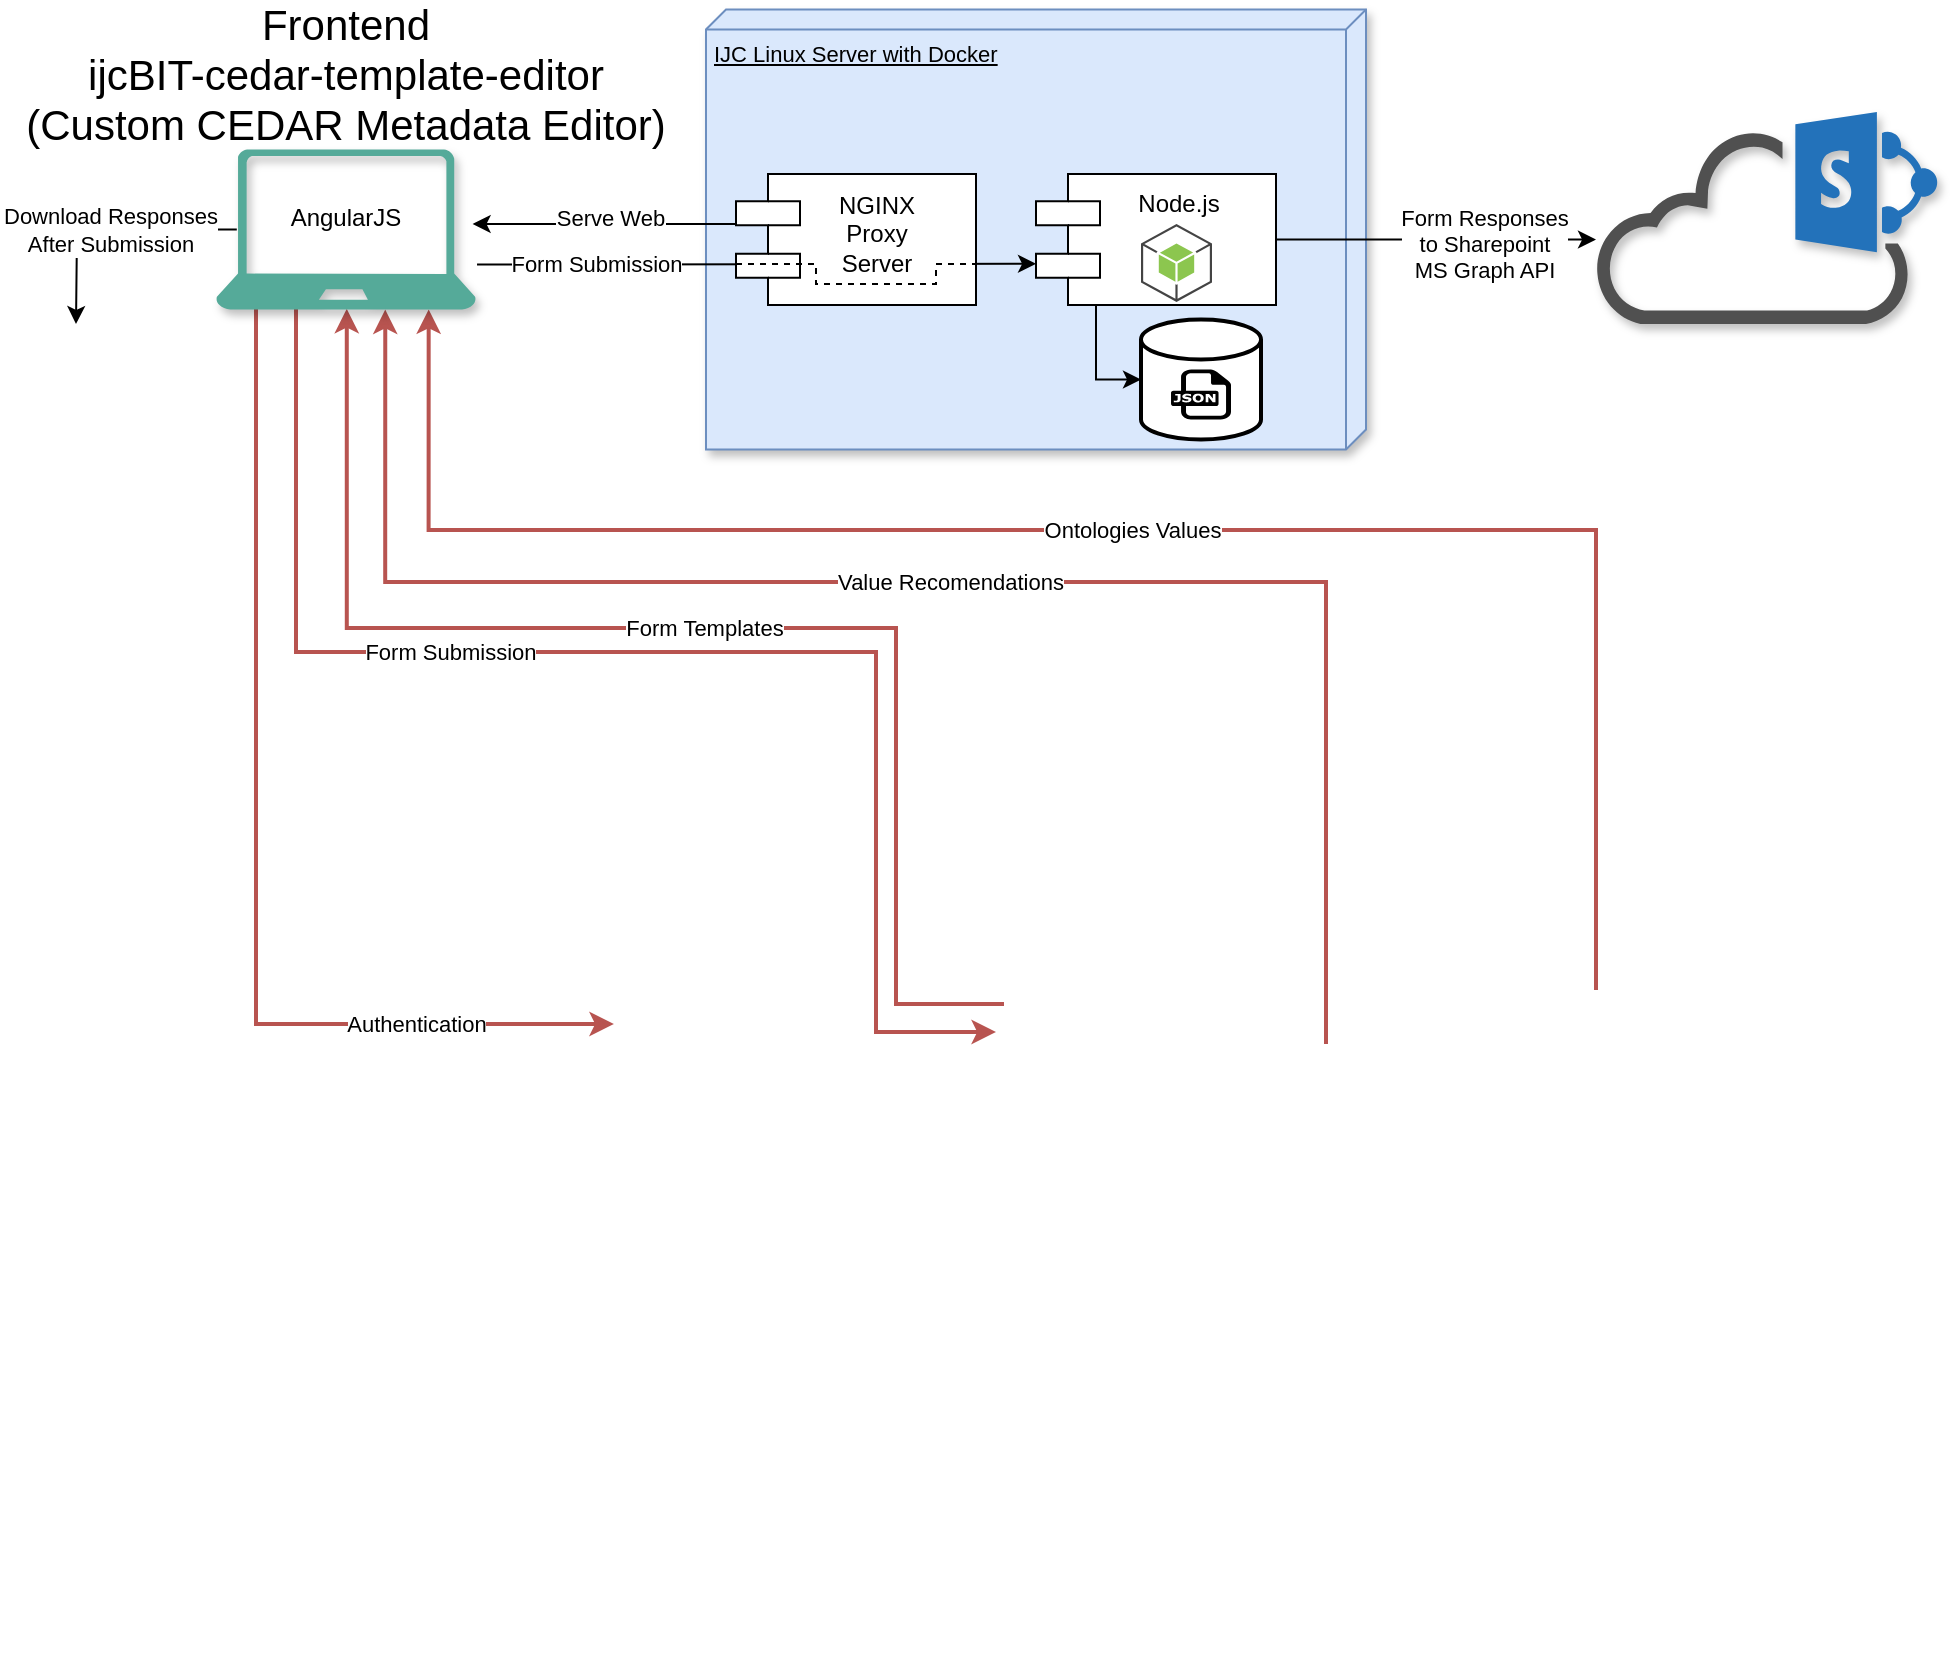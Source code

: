 <mxfile version="26.1.1">
  <diagram name="Página-1" id="y_Ah-2QGwOM0LRVkEYx6">
    <mxGraphModel dx="2443" dy="906" grid="1" gridSize="10" guides="1" tooltips="1" connect="1" arrows="1" fold="1" page="1" pageScale="1" pageWidth="827" pageHeight="1169" math="0" shadow="0">
      <root>
        <mxCell id="0" />
        <mxCell id="1" parent="0" />
        <mxCell id="O99-uIIdC5n1L6PtDhEW-13" value="" style="shape=image;verticalLabelPosition=bottom;labelBackgroundColor=default;verticalAlign=top;aspect=fixed;imageAspect=0;image=https://metadatacenter.readthedocs.io/en/latest/img/architecture.png;fillColor=light-dark(rgba(0, 0, 0, 0), #0089b6);" vertex="1" parent="1">
          <mxGeometry x="150" y="430" width="725" height="530.46" as="geometry" />
        </mxCell>
        <mxCell id="O99-uIIdC5n1L6PtDhEW-5" value="" style="sketch=0;pointerEvents=1;shadow=1;dashed=0;html=1;strokeColor=none;fillColor=#505050;labelPosition=center;verticalLabelPosition=bottom;outlineConnect=0;verticalAlign=top;align=center;shape=mxgraph.office.clouds.cloud_sharepoint;" vertex="1" parent="1">
          <mxGeometry x="710" y="184" width="171" height="106" as="geometry" />
        </mxCell>
        <mxCell id="O99-uIIdC5n1L6PtDhEW-32" value="Authentication" style="edgeStyle=orthogonalEdgeStyle;rounded=0;orthogonalLoop=1;jettySize=auto;html=1;exitX=0.162;exitY=0.953;exitDx=0;exitDy=0;exitPerimeter=0;strokeWidth=2;fillColor=#f8cecc;strokeColor=#b85450;" edge="1" parent="1" source="O99-uIIdC5n1L6PtDhEW-8">
          <mxGeometry x="0.699" relative="1" as="geometry">
            <mxPoint x="100.0" y="155.5" as="sourcePoint" />
            <mxPoint x="218.95" y="640" as="targetPoint" />
            <Array as="points">
              <mxPoint x="100" y="279" />
              <mxPoint x="100" y="280" />
              <mxPoint x="40" y="280" />
              <mxPoint x="40" y="640" />
            </Array>
            <mxPoint as="offset" />
          </mxGeometry>
        </mxCell>
        <mxCell id="O99-uIIdC5n1L6PtDhEW-36" value="Download Responses&lt;div&gt;After Submission&lt;/div&gt;" style="edgeStyle=orthogonalEdgeStyle;rounded=0;orthogonalLoop=1;jettySize=auto;html=1;exitX=0.08;exitY=0.5;exitDx=0;exitDy=0;exitPerimeter=0;" edge="1" parent="1" source="O99-uIIdC5n1L6PtDhEW-8">
          <mxGeometry relative="1" as="geometry">
            <mxPoint x="-50" y="290" as="targetPoint" />
          </mxGeometry>
        </mxCell>
        <mxCell id="O99-uIIdC5n1L6PtDhEW-34" value="Value Recomendations" style="edgeStyle=orthogonalEdgeStyle;rounded=0;orthogonalLoop=1;jettySize=auto;html=1;entryX=0.651;entryY=0.988;entryDx=0;entryDy=0;entryPerimeter=0;strokeWidth=2;fillColor=#f8cecc;strokeColor=#b85450;" edge="1" parent="1">
          <mxGeometry relative="1" as="geometry">
            <mxPoint x="104.63" y="282.79" as="targetPoint" />
            <mxPoint x="575" y="650" as="sourcePoint" />
            <Array as="points">
              <mxPoint x="575" y="419" />
              <mxPoint x="105" y="419" />
            </Array>
          </mxGeometry>
        </mxCell>
        <mxCell id="O99-uIIdC5n1L6PtDhEW-19" value="" style="group" vertex="1" connectable="0" parent="1">
          <mxGeometry x="740" y="290" width="74.5" height="55.5" as="geometry" />
        </mxCell>
        <mxCell id="O99-uIIdC5n1L6PtDhEW-20" value="" style="shape=image;html=1;verticalAlign=top;verticalLabelPosition=bottom;labelBackgroundColor=#ffffff;imageAspect=0;aspect=fixed;image=https://cdn3.iconfinder.com/data/icons/arrows-set-12/512/download-128.png" vertex="1" parent="O99-uIIdC5n1L6PtDhEW-19">
          <mxGeometry width="55.5" height="55.5" as="geometry" />
        </mxCell>
        <mxCell id="O99-uIIdC5n1L6PtDhEW-21" value="" style="shape=image;html=1;verticalAlign=top;verticalLabelPosition=bottom;labelBackgroundColor=#ffffff;imageAspect=0;aspect=fixed;image=https://cdn3.iconfinder.com/data/icons/document-icons-2/30/647702-excel-128.png" vertex="1" parent="O99-uIIdC5n1L6PtDhEW-19">
          <mxGeometry x="44.312" y="4.336" width="23.631" height="23.631" as="geometry" />
        </mxCell>
        <mxCell id="O99-uIIdC5n1L6PtDhEW-23" value="&lt;div style=&quot;text-align: center;&quot;&gt;&lt;span style=&quot;font-size: 11px;&quot;&gt;IJC Linux Server with Docker&lt;/span&gt;&lt;/div&gt;" style="verticalAlign=top;align=left;spacingTop=8;spacingLeft=2;spacingRight=12;shape=cube;size=10;direction=south;fontStyle=4;html=1;rounded=0;shadow=1;comic=0;labelBackgroundColor=none;strokeWidth=1;fontFamily=Helvetica;fontSize=12;fillColor=#dae8fc;strokeColor=#6c8ebf;" vertex="1" parent="1">
          <mxGeometry x="265" y="132.75" width="330" height="220" as="geometry" />
        </mxCell>
        <mxCell id="O99-uIIdC5n1L6PtDhEW-9" value="" style="shape=image;html=1;verticalAlign=top;verticalLabelPosition=bottom;labelBackgroundColor=#ffffff;imageAspect=0;aspect=fixed;image=https://cdn0.iconfinder.com/data/icons/social-media-2104/24/social_media_social_media_logo_docker-128.png" vertex="1" parent="1">
          <mxGeometry x="510" y="152.75" width="60" height="60" as="geometry" />
        </mxCell>
        <mxCell id="O99-uIIdC5n1L6PtDhEW-26" value="" style="strokeWidth=2;html=1;shape=mxgraph.flowchart.database;whiteSpace=wrap;" vertex="1" parent="1">
          <mxGeometry x="482.5" y="287.75" width="60" height="60" as="geometry" />
        </mxCell>
        <mxCell id="O99-uIIdC5n1L6PtDhEW-7" value="" style="dashed=0;outlineConnect=0;html=1;align=center;labelPosition=center;verticalLabelPosition=bottom;verticalAlign=top;shape=mxgraph.weblogos.json" vertex="1" parent="1">
          <mxGeometry x="497.5" y="312.75" width="30" height="25" as="geometry" />
        </mxCell>
        <mxCell id="O99-uIIdC5n1L6PtDhEW-37" value="Form Responses&lt;div&gt;to Sharepoint&lt;/div&gt;&lt;div&gt;MS Graph API&lt;/div&gt;" style="edgeStyle=orthogonalEdgeStyle;rounded=0;orthogonalLoop=1;jettySize=auto;html=1;exitX=1;exitY=0.5;exitDx=0;exitDy=0;" edge="1" parent="1" source="O99-uIIdC5n1L6PtDhEW-28" target="O99-uIIdC5n1L6PtDhEW-5">
          <mxGeometry x="0.286" y="-2" relative="1" as="geometry">
            <Array as="points">
              <mxPoint x="680" y="248" />
              <mxPoint x="680" y="248" />
            </Array>
            <mxPoint x="1" as="offset" />
          </mxGeometry>
        </mxCell>
        <mxCell id="O99-uIIdC5n1L6PtDhEW-28" value="Node.js" style="shape=component;align=center;spacingLeft=22;rounded=0;shadow=0;comic=0;labelBackgroundColor=none;strokeWidth=1;fontFamily=Helvetica;fontSize=12;html=1;labelPosition=center;verticalLabelPosition=top;verticalAlign=bottom;spacing=-22;" vertex="1" parent="1">
          <mxGeometry x="430" y="215" width="120" height="65.5" as="geometry" />
        </mxCell>
        <mxCell id="O99-uIIdC5n1L6PtDhEW-29" value="" style="group" vertex="1" connectable="0" parent="1">
          <mxGeometry x="-77" y="290" width="74.5" height="55.5" as="geometry" />
        </mxCell>
        <mxCell id="O99-uIIdC5n1L6PtDhEW-30" value="" style="shape=image;html=1;verticalAlign=top;verticalLabelPosition=bottom;labelBackgroundColor=#ffffff;imageAspect=0;aspect=fixed;image=https://cdn3.iconfinder.com/data/icons/arrows-set-12/512/download-128.png" vertex="1" parent="O99-uIIdC5n1L6PtDhEW-29">
          <mxGeometry width="55.5" height="55.5" as="geometry" />
        </mxCell>
        <mxCell id="O99-uIIdC5n1L6PtDhEW-31" value="" style="shape=image;html=1;verticalAlign=top;verticalLabelPosition=bottom;labelBackgroundColor=#ffffff;imageAspect=0;aspect=fixed;image=https://cdn3.iconfinder.com/data/icons/document-icons-2/30/647702-excel-128.png" vertex="1" parent="O99-uIIdC5n1L6PtDhEW-29">
          <mxGeometry x="44.312" y="4.336" width="23.631" height="23.631" as="geometry" />
        </mxCell>
        <mxCell id="O99-uIIdC5n1L6PtDhEW-33" value="Form Tem&lt;span style=&quot;background-color: light-dark(#ffffff, var(--ge-dark-color, #121212)); color: light-dark(rgb(0, 0, 0), rgb(255, 255, 255));&quot;&gt;plates&lt;/span&gt;" style="edgeStyle=orthogonalEdgeStyle;rounded=0;orthogonalLoop=1;jettySize=auto;html=1;entryX=0.503;entryY=0.971;entryDx=0;entryDy=0;entryPerimeter=0;strokeWidth=2;fillColor=#f8cecc;strokeColor=#b85450;" edge="1" parent="1">
          <mxGeometry relative="1" as="geometry">
            <mxPoint x="414" y="630" as="sourcePoint" />
            <mxPoint x="85.39" y="282.43" as="targetPoint" />
            <Array as="points">
              <mxPoint x="414" y="630" />
              <mxPoint x="360" y="630" />
              <mxPoint x="360" y="442" />
              <mxPoint x="85" y="442" />
            </Array>
          </mxGeometry>
        </mxCell>
        <mxCell id="O99-uIIdC5n1L6PtDhEW-35" style="edgeStyle=orthogonalEdgeStyle;rounded=0;orthogonalLoop=1;jettySize=auto;html=1;exitX=0.25;exitY=1;exitDx=0;exitDy=0;entryX=0;entryY=0.5;entryDx=0;entryDy=0;entryPerimeter=0;" edge="1" parent="1" source="O99-uIIdC5n1L6PtDhEW-28" target="O99-uIIdC5n1L6PtDhEW-26">
          <mxGeometry relative="1" as="geometry">
            <Array as="points">
              <mxPoint x="460" y="281" />
              <mxPoint x="460" y="318" />
            </Array>
          </mxGeometry>
        </mxCell>
        <mxCell id="O99-uIIdC5n1L6PtDhEW-41" value="Ontologies Values" style="edgeStyle=orthogonalEdgeStyle;rounded=0;orthogonalLoop=1;jettySize=auto;html=1;entryX=0.818;entryY=1.012;entryDx=0;entryDy=0;entryPerimeter=0;strokeWidth=2;fillColor=#f8cecc;strokeColor=#b85450;" edge="1" parent="1">
          <mxGeometry relative="1" as="geometry">
            <mxPoint x="710" y="623" as="sourcePoint" />
            <mxPoint x="126.34" y="282.71" as="targetPoint" />
            <Array as="points">
              <mxPoint x="710" y="623" />
              <mxPoint x="710" y="393" />
              <mxPoint x="126" y="393" />
            </Array>
          </mxGeometry>
        </mxCell>
        <mxCell id="O99-uIIdC5n1L6PtDhEW-42" value="Form&lt;span style=&quot;background-color: light-dark(#ffffff, var(--ge-dark-color, #121212)); color: light-dark(rgb(0, 0, 0), rgb(255, 255, 255));&quot;&gt;&amp;nbsp;Submission&lt;/span&gt;" style="edgeStyle=orthogonalEdgeStyle;rounded=0;orthogonalLoop=1;jettySize=auto;html=1;strokeWidth=2;fillColor=#f8cecc;strokeColor=#b85450;" edge="1" parent="1">
          <mxGeometry x="-0.299" relative="1" as="geometry">
            <mxPoint x="60" y="280" as="sourcePoint" />
            <mxPoint x="410" y="644" as="targetPoint" />
            <Array as="points">
              <mxPoint x="60" y="454" />
              <mxPoint x="350" y="454" />
              <mxPoint x="350" y="644" />
            </Array>
            <mxPoint as="offset" />
          </mxGeometry>
        </mxCell>
        <mxCell id="O99-uIIdC5n1L6PtDhEW-8" value="Frontend&#xa;ijcBIT-cedar-template-editor&#xa;(Custom CEDAR Metadata Editor)" style="verticalLabelPosition=top;verticalAlign=bottom;align=center;strokeColor=none;fillColor=light-dark(#55aa99, #0089b6);shape=mxgraph.azure.laptop;pointerEvents=1;fontSize=21;labelPosition=center;shadow=1;" vertex="1" parent="1">
          <mxGeometry x="20" y="202.75" width="130" height="80" as="geometry" />
        </mxCell>
        <mxCell id="O99-uIIdC5n1L6PtDhEW-45" value="Form Submission" style="edgeStyle=orthogonalEdgeStyle;rounded=0;orthogonalLoop=1;jettySize=auto;html=1;exitX=1.004;exitY=0.719;exitDx=0;exitDy=0;entryX=0.578;entryY=0.5;entryDx=0;entryDy=0;exitPerimeter=0;entryPerimeter=0;" edge="1" parent="1" source="O99-uIIdC5n1L6PtDhEW-8" target="O99-uIIdC5n1L6PtDhEW-23">
          <mxGeometry x="-0.572" relative="1" as="geometry">
            <mxPoint as="offset" />
          </mxGeometry>
        </mxCell>
        <mxCell id="O99-uIIdC5n1L6PtDhEW-43" style="edgeStyle=orthogonalEdgeStyle;rounded=0;orthogonalLoop=1;jettySize=auto;html=1;exitX=0;exitY=0.3;exitDx=0;exitDy=0;entryX=0.987;entryY=0.467;entryDx=0;entryDy=0;entryPerimeter=0;" edge="1" parent="1" source="O99-uIIdC5n1L6PtDhEW-27" target="O99-uIIdC5n1L6PtDhEW-8">
          <mxGeometry relative="1" as="geometry">
            <Array as="points">
              <mxPoint x="280" y="240" />
              <mxPoint x="148" y="240" />
            </Array>
          </mxGeometry>
        </mxCell>
        <mxCell id="O99-uIIdC5n1L6PtDhEW-44" value="Serve Web" style="edgeLabel;html=1;align=center;verticalAlign=middle;resizable=0;points=[];" vertex="1" connectable="0" parent="O99-uIIdC5n1L6PtDhEW-43">
          <mxGeometry x="0.007" y="-3" relative="1" as="geometry">
            <mxPoint as="offset" />
          </mxGeometry>
        </mxCell>
        <mxCell id="O99-uIIdC5n1L6PtDhEW-27" value="NGINX &lt;br&gt;Proxy&lt;br&gt;Server" style="shape=component;align=center;spacingLeft=20;rounded=0;shadow=0;comic=0;labelBackgroundColor=none;strokeWidth=1;fontFamily=Helvetica;fontSize=12;html=1;labelPosition=center;verticalLabelPosition=top;verticalAlign=bottom;spacing=-52;spacingTop=0;" vertex="1" parent="1">
          <mxGeometry x="280" y="215" width="120" height="65.5" as="geometry" />
        </mxCell>
        <mxCell id="O99-uIIdC5n1L6PtDhEW-50" value="" style="endArrow=none;html=1;rounded=0;exitX=0;exitY=0.687;exitDx=0;exitDy=0;exitPerimeter=0;dashed=1;startFill=0;" edge="1" parent="1" source="O99-uIIdC5n1L6PtDhEW-27">
          <mxGeometry width="50" height="50" relative="1" as="geometry">
            <mxPoint x="280.72" y="260.85" as="sourcePoint" />
            <mxPoint x="400" y="260" as="targetPoint" />
            <Array as="points">
              <mxPoint x="320" y="260" />
              <mxPoint x="320" y="270" />
              <mxPoint x="380" y="270" />
              <mxPoint x="380" y="260" />
            </Array>
          </mxGeometry>
        </mxCell>
        <mxCell id="O99-uIIdC5n1L6PtDhEW-54" value="AngularJS" style="text;html=1;align=center;verticalAlign=middle;whiteSpace=wrap;rounded=0;" vertex="1" parent="1">
          <mxGeometry x="55" y="222" width="60" height="30" as="geometry" />
        </mxCell>
        <mxCell id="O99-uIIdC5n1L6PtDhEW-55" value="" style="outlineConnect=0;dashed=0;verticalLabelPosition=bottom;verticalAlign=top;align=center;html=1;shape=mxgraph.aws3.android;fillColor=#8CC64F;gradientColor=none;" vertex="1" parent="1">
          <mxGeometry x="482.5" y="240" width="35.5" height="39" as="geometry" />
        </mxCell>
      </root>
    </mxGraphModel>
  </diagram>
</mxfile>
